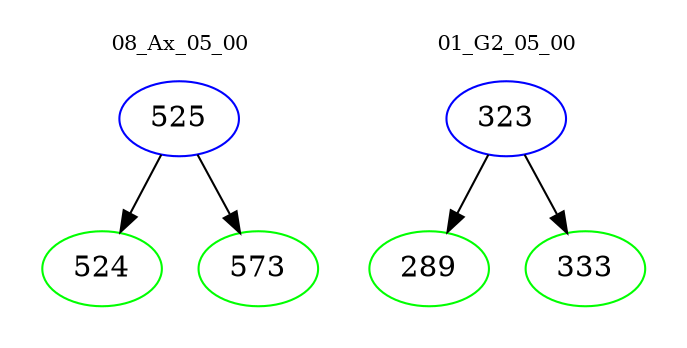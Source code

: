 digraph{
subgraph cluster_0 {
color = white
label = "08_Ax_05_00";
fontsize=10;
T0_525 [label="525", color="blue"]
T0_525 -> T0_524 [color="black"]
T0_524 [label="524", color="green"]
T0_525 -> T0_573 [color="black"]
T0_573 [label="573", color="green"]
}
subgraph cluster_1 {
color = white
label = "01_G2_05_00";
fontsize=10;
T1_323 [label="323", color="blue"]
T1_323 -> T1_289 [color="black"]
T1_289 [label="289", color="green"]
T1_323 -> T1_333 [color="black"]
T1_333 [label="333", color="green"]
}
}

